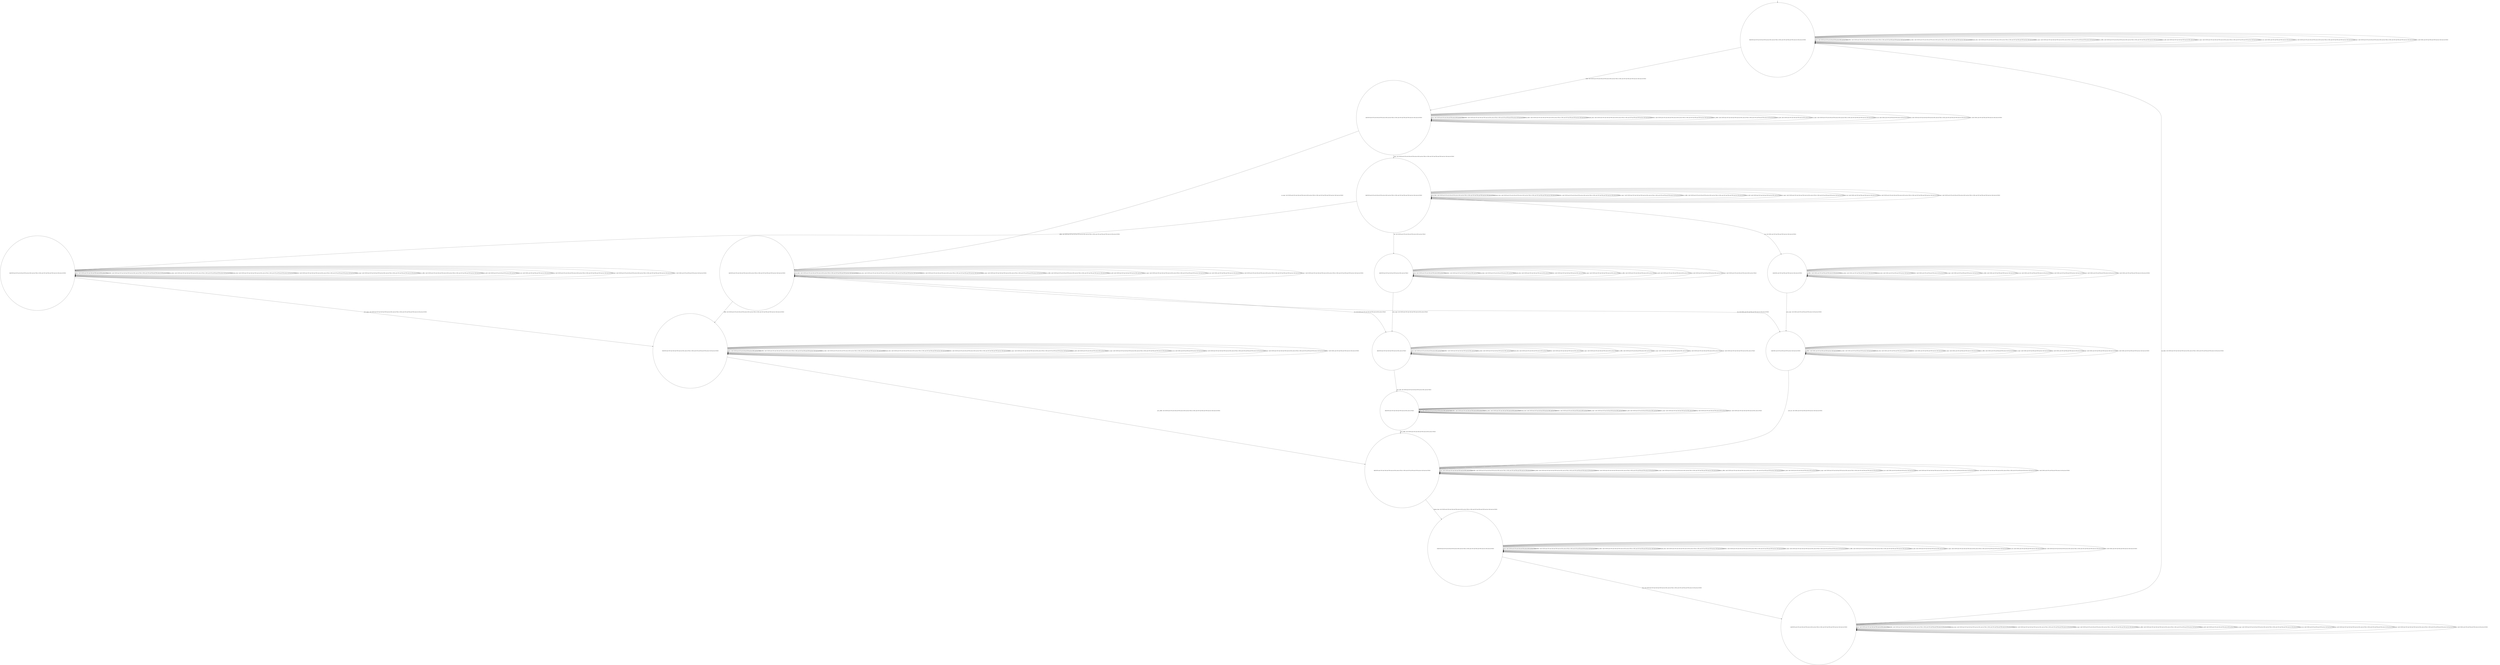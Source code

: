 digraph g {
	edge [lblstyle="above, sloped"];
	s0 [shape="circle" label="0@[((EUR and COF and CAP and TON and not DOL and not TEA) or (DOL and COF and TEA and TON and not CAP and not EUR))]"];
	s1 [shape="circle" label="1@[((EUR and COF and CAP and TON and not DOL and not TEA) or (DOL and COF and TEA and TON and not CAP and not EUR))]"];
	s2 [shape="circle" label="2@[((EUR and COF and CAP and TON and not DOL and not TEA) or (DOL and COF and TEA and TON and not CAP and not EUR))]"];
	s3 [shape="circle" label="3@[((EUR and COF and CAP and TON and not DOL and not TEA) or (DOL and COF and TEA and TON and not CAP and not EUR))]"];
	s4 [shape="circle" label="4@[((EUR and COF and CAP and TON and not DOL and not TEA))]"];
	s5 [shape="circle" label="5@[((EUR and COF and CAP and TON and not DOL and not TEA) or (DOL and COF and TEA and TON and not CAP and not EUR))]"];
	s6 [shape="circle" label="6@[((EUR and COF and CAP and TON and not DOL and not TEA))]"];
	s7 [shape="circle" label="7@[((EUR and COF and CAP and TON and not DOL and not TEA) or (DOL and COF and TEA and TON and not CAP and not EUR))]"];
	s8 [shape="circle" label="8@[((EUR and COF and CAP and TON and not DOL and not TEA) or (DOL and COF and TEA and TON and not CAP and not EUR))]"];
	s9 [shape="circle" label="9@[((EUR and COF and CAP and TON and not DOL and not TEA))]"];
	s10 [shape="circle" label="10@[((EUR and COF and CAP and TON and not DOL and not TEA) or (DOL and COF and TEA and TON and not CAP and not EUR))]"];
	s11 [shape="circle" label="11@[((EUR and COF and CAP and TON and not DOL and not TEA) or (DOL and COF and TEA and TON and not CAP and not EUR))]"];
	s12 [shape="circle" label="12@[((DOL and COF and TEA and TON and not CAP and not EUR))]"];
	s13 [shape="circle" label="13@[((DOL and COF and TEA and TON and not CAP and not EUR))]"];
	s0 -> s0 [label="cap / nok() [((EUR and COF and CAP and TON and not DOL and not TEA))]"];
	s0 -> s0 [label="coffee / nok() [((EUR and COF and CAP and TON and not DOL and not TEA) or (DOL and COF and TEA and TON and not CAP and not EUR))]"];
	s0 -> s0 [label="cup_taken / nok() [((EUR and COF and CAP and TON and not DOL and not TEA) or (DOL and COF and TEA and TON and not CAP and not EUR))]"];
	s0 -> s0 [label="display_done / nok() [((EUR and COF and CAP and TON and not DOL and not TEA) or (DOL and COF and TEA and TON and not CAP and not EUR))]"];
	s0 -> s1 [label="dollar / ok() [((EUR and COF and CAP and TON and not DOL and not TEA) or (DOL and COF and TEA and TON and not CAP and not EUR))]"];
	s0 -> s0 [label="no_sugar / nok() [((EUR and COF and CAP and TON and not DOL and not TEA) or (DOL and COF and TEA and TON and not CAP and not EUR))]"];
	s0 -> s0 [label="pour_coffee / nok() [((EUR and COF and CAP and TON and not DOL and not TEA) or (DOL and COF and TEA and TON and not CAP and not EUR))]"];
	s0 -> s0 [label="pour_milk / nok() [((EUR and COF and CAP and TON and not DOL and not TEA))]"];
	s0 -> s0 [label="pour_sugar / nok() [((EUR and COF and CAP and TON and not DOL and not TEA) or (DOL and COF and TEA and TON and not CAP and not EUR))]"];
	s0 -> s0 [label="pour_tea / nok() [((DOL and COF and TEA and TON and not CAP and not EUR))]"];
	s0 -> s0 [label="ring / nok() [((EUR and COF and CAP and TON and not DOL and not TEA) or (DOL and COF and TEA and TON and not CAP and not EUR))]"];
	s0 -> s0 [label="sugar / nok() [((EUR and COF and CAP and TON and not DOL and not TEA) or (DOL and COF and TEA and TON and not CAP and not EUR))]"];
	s0 -> s0 [label="tea / nok() [((DOL and COF and TEA and TON and not CAP and not EUR))]"];
	s1 -> s1 [label="cap / nok() [((EUR and COF and CAP and TON and not DOL and not TEA))]"];
	s1 -> s1 [label="coffee / nok() [((EUR and COF and CAP and TON and not DOL and not TEA) or (DOL and COF and TEA and TON and not CAP and not EUR))]"];
	s1 -> s1 [label="cup_taken / nok() [((EUR and COF and CAP and TON and not DOL and not TEA) or (DOL and COF and TEA and TON and not CAP and not EUR))]"];
	s1 -> s1 [label="display_done / nok() [((EUR and COF and CAP and TON and not DOL and not TEA) or (DOL and COF and TEA and TON and not CAP and not EUR))]"];
	s1 -> s1 [label="dollar / nok() [((EUR and COF and CAP and TON and not DOL and not TEA) or (DOL and COF and TEA and TON and not CAP and not EUR))]"];
	s1 -> s2 [label="no_sugar / ok() [((EUR and COF and CAP and TON and not DOL and not TEA) or (DOL and COF and TEA and TON and not CAP and not EUR))]"];
	s1 -> s1 [label="pour_coffee / nok() [((EUR and COF and CAP and TON and not DOL and not TEA) or (DOL and COF and TEA and TON and not CAP and not EUR))]"];
	s1 -> s1 [label="pour_milk / nok() [((EUR and COF and CAP and TON and not DOL and not TEA))]"];
	s1 -> s1 [label="pour_sugar / nok() [((EUR and COF and CAP and TON and not DOL and not TEA) or (DOL and COF and TEA and TON and not CAP and not EUR))]"];
	s1 -> s1 [label="pour_tea / nok() [((DOL and COF and TEA and TON and not CAP and not EUR))]"];
	s1 -> s1 [label="ring / nok() [((EUR and COF and CAP and TON and not DOL and not TEA) or (DOL and COF and TEA and TON and not CAP and not EUR))]"];
	s1 -> s3 [label="sugar / ok() [((EUR and COF and CAP and TON and not DOL and not TEA) or (DOL and COF and TEA and TON and not CAP and not EUR))]"];
	s1 -> s1 [label="tea / nok() [((DOL and COF and TEA and TON and not CAP and not EUR))]"];
	s2 -> s6 [label="cap / ok() [((EUR and COF and CAP and TON and not DOL and not TEA))]"];
	s2 -> s7 [label="coffee / ok() [((EUR and COF and CAP and TON and not DOL and not TEA) or (DOL and COF and TEA and TON and not CAP and not EUR))]"];
	s2 -> s2 [label="cup_taken / nok() [((EUR and COF and CAP and TON and not DOL and not TEA) or (DOL and COF and TEA and TON and not CAP and not EUR))]"];
	s2 -> s2 [label="display_done / nok() [((EUR and COF and CAP and TON and not DOL and not TEA) or (DOL and COF and TEA and TON and not CAP and not EUR))]"];
	s2 -> s2 [label="dollar / nok() [((EUR and COF and CAP and TON and not DOL and not TEA) or (DOL and COF and TEA and TON and not CAP and not EUR))]"];
	s2 -> s2 [label="no_sugar / nok() [((EUR and COF and CAP and TON and not DOL and not TEA) or (DOL and COF and TEA and TON and not CAP and not EUR))]"];
	s2 -> s2 [label="pour_coffee / nok() [((EUR and COF and CAP and TON and not DOL and not TEA) or (DOL and COF and TEA and TON and not CAP and not EUR))]"];
	s2 -> s2 [label="pour_milk / nok() [((EUR and COF and CAP and TON and not DOL and not TEA))]"];
	s2 -> s2 [label="pour_sugar / nok() [((EUR and COF and CAP and TON and not DOL and not TEA) or (DOL and COF and TEA and TON and not CAP and not EUR))]"];
	s2 -> s2 [label="pour_tea / nok() [((DOL and COF and TEA and TON and not CAP and not EUR))]"];
	s2 -> s2 [label="ring / nok() [((EUR and COF and CAP and TON and not DOL and not TEA) or (DOL and COF and TEA and TON and not CAP and not EUR))]"];
	s2 -> s2 [label="sugar / void() [((EUR and COF and CAP and TON and not DOL and not TEA) or (DOL and COF and TEA and TON and not CAP and not EUR))]"];
	s2 -> s13 [label="tea / ok() [((DOL and COF and TEA and TON and not CAP and not EUR))]"];
	s3 -> s4 [label="cap / ok() [((EUR and COF and CAP and TON and not DOL and not TEA))]"];
	s3 -> s5 [label="coffee / ok() [((EUR and COF and CAP and TON and not DOL and not TEA) or (DOL and COF and TEA and TON and not CAP and not EUR))]"];
	s3 -> s3 [label="cup_taken / nok() [((EUR and COF and CAP and TON and not DOL and not TEA) or (DOL and COF and TEA and TON and not CAP and not EUR))]"];
	s3 -> s3 [label="display_done / nok() [((EUR and COF and CAP and TON and not DOL and not TEA) or (DOL and COF and TEA and TON and not CAP and not EUR))]"];
	s3 -> s3 [label="dollar / nok() [((EUR and COF and CAP and TON and not DOL and not TEA) or (DOL and COF and TEA and TON and not CAP and not EUR))]"];
	s3 -> s3 [label="no_sugar / void() [((EUR and COF and CAP and TON and not DOL and not TEA) or (DOL and COF and TEA and TON and not CAP and not EUR))]"];
	s3 -> s3 [label="pour_coffee / nok() [((EUR and COF and CAP and TON and not DOL and not TEA) or (DOL and COF and TEA and TON and not CAP and not EUR))]"];
	s3 -> s3 [label="pour_milk / nok() [((EUR and COF and CAP and TON and not DOL and not TEA))]"];
	s3 -> s3 [label="pour_sugar / nok() [((EUR and COF and CAP and TON and not DOL and not TEA) or (DOL and COF and TEA and TON and not CAP and not EUR))]"];
	s3 -> s3 [label="pour_tea / nok() [((DOL and COF and TEA and TON and not CAP and not EUR))]"];
	s3 -> s3 [label="ring / nok() [((EUR and COF and CAP and TON and not DOL and not TEA) or (DOL and COF and TEA and TON and not CAP and not EUR))]"];
	s3 -> s3 [label="sugar / nok() [((EUR and COF and CAP and TON and not DOL and not TEA) or (DOL and COF and TEA and TON and not CAP and not EUR))]"];
	s3 -> s12 [label="tea / ok() [((DOL and COF and TEA and TON and not CAP and not EUR))]"];
	s4 -> s4 [label="cap / nok() [((EUR and COF and CAP and TON and not DOL and not TEA))]"];
	s4 -> s4 [label="coffee / void() [((EUR and COF and CAP and TON and not DOL and not TEA))]"];
	s4 -> s4 [label="cup_taken / nok() [((EUR and COF and CAP and TON and not DOL and not TEA))]"];
	s4 -> s4 [label="display_done / nok() [((EUR and COF and CAP and TON and not DOL and not TEA))]"];
	s4 -> s4 [label="dollar / nok() [((EUR and COF and CAP and TON and not DOL and not TEA))]"];
	s4 -> s4 [label="no_sugar / nok() [((EUR and COF and CAP and TON and not DOL and not TEA))]"];
	s4 -> s4 [label="pour_coffee / nok() [((EUR and COF and CAP and TON and not DOL and not TEA))]"];
	s4 -> s4 [label="pour_milk / nok() [((EUR and COF and CAP and TON and not DOL and not TEA))]"];
	s4 -> s6 [label="pour_sugar / ok() [((EUR and COF and CAP and TON and not DOL and not TEA))]"];
	s4 -> s4 [label="ring / nok() [((EUR and COF and CAP and TON and not DOL and not TEA))]"];
	s4 -> s4 [label="sugar / nok() [((EUR and COF and CAP and TON and not DOL and not TEA))]"];
	s5 -> s5 [label="cap / void() [((EUR and COF and CAP and TON and not DOL and not TEA))]"];
	s5 -> s5 [label="coffee / nok() [((EUR and COF and CAP and TON and not DOL and not TEA) or (DOL and COF and TEA and TON and not CAP and not EUR))]"];
	s5 -> s5 [label="cup_taken / nok() [((EUR and COF and CAP and TON and not DOL and not TEA) or (DOL and COF and TEA and TON and not CAP and not EUR))]"];
	s5 -> s5 [label="display_done / nok() [((EUR and COF and CAP and TON and not DOL and not TEA) or (DOL and COF and TEA and TON and not CAP and not EUR))]"];
	s5 -> s5 [label="dollar / nok() [((EUR and COF and CAP and TON and not DOL and not TEA) or (DOL and COF and TEA and TON and not CAP and not EUR))]"];
	s5 -> s5 [label="no_sugar / nok() [((EUR and COF and CAP and TON and not DOL and not TEA) or (DOL and COF and TEA and TON and not CAP and not EUR))]"];
	s5 -> s5 [label="pour_coffee / nok() [((EUR and COF and CAP and TON and not DOL and not TEA) or (DOL and COF and TEA and TON and not CAP and not EUR))]"];
	s5 -> s5 [label="pour_milk / nok() [((EUR and COF and CAP and TON and not DOL and not TEA))]"];
	s5 -> s7 [label="pour_sugar / ok() [((EUR and COF and CAP and TON and not DOL and not TEA) or (DOL and COF and TEA and TON and not CAP and not EUR))]"];
	s5 -> s5 [label="pour_tea / nok() [((DOL and COF and TEA and TON and not CAP and not EUR))]"];
	s5 -> s5 [label="ring / nok() [((EUR and COF and CAP and TON and not DOL and not TEA) or (DOL and COF and TEA and TON and not CAP and not EUR))]"];
	s5 -> s5 [label="sugar / nok() [((EUR and COF and CAP and TON and not DOL and not TEA) or (DOL and COF and TEA and TON and not CAP and not EUR))]"];
	s5 -> s5 [label="tea / void() [((DOL and COF and TEA and TON and not CAP and not EUR))]"];
	s6 -> s6 [label="cap / nok() [((EUR and COF and CAP and TON and not DOL and not TEA))]"];
	s6 -> s6 [label="coffee / void() [((EUR and COF and CAP and TON and not DOL and not TEA))]"];
	s6 -> s6 [label="cup_taken / nok() [((EUR and COF and CAP and TON and not DOL and not TEA))]"];
	s6 -> s6 [label="display_done / nok() [((EUR and COF and CAP and TON and not DOL and not TEA))]"];
	s6 -> s6 [label="dollar / nok() [((EUR and COF and CAP and TON and not DOL and not TEA))]"];
	s6 -> s6 [label="no_sugar / nok() [((EUR and COF and CAP and TON and not DOL and not TEA))]"];
	s6 -> s6 [label="pour_coffee / nok() [((EUR and COF and CAP and TON and not DOL and not TEA))]"];
	s6 -> s9 [label="pour_milk / ok() [((EUR and COF and CAP and TON and not DOL and not TEA))]"];
	s6 -> s6 [label="pour_sugar / nok() [((EUR and COF and CAP and TON and not DOL and not TEA))]"];
	s6 -> s6 [label="ring / nok() [((EUR and COF and CAP and TON and not DOL and not TEA))]"];
	s6 -> s6 [label="sugar / nok() [((EUR and COF and CAP and TON and not DOL and not TEA))]"];
	s7 -> s7 [label="cap / void() [((EUR and COF and CAP and TON and not DOL and not TEA))]"];
	s7 -> s7 [label="coffee / nok() [((EUR and COF and CAP and TON and not DOL and not TEA) or (DOL and COF and TEA and TON and not CAP and not EUR))]"];
	s7 -> s7 [label="cup_taken / nok() [((EUR and COF and CAP and TON and not DOL and not TEA) or (DOL and COF and TEA and TON and not CAP and not EUR))]"];
	s7 -> s7 [label="display_done / nok() [((EUR and COF and CAP and TON and not DOL and not TEA) or (DOL and COF and TEA and TON and not CAP and not EUR))]"];
	s7 -> s7 [label="dollar / nok() [((EUR and COF and CAP and TON and not DOL and not TEA) or (DOL and COF and TEA and TON and not CAP and not EUR))]"];
	s7 -> s7 [label="no_sugar / nok() [((EUR and COF and CAP and TON and not DOL and not TEA) or (DOL and COF and TEA and TON and not CAP and not EUR))]"];
	s7 -> s8 [label="pour_coffee / ok() [((EUR and COF and CAP and TON and not DOL and not TEA) or (DOL and COF and TEA and TON and not CAP and not EUR))]"];
	s7 -> s7 [label="pour_milk / nok() [((EUR and COF and CAP and TON and not DOL and not TEA))]"];
	s7 -> s7 [label="pour_sugar / nok() [((EUR and COF and CAP and TON and not DOL and not TEA) or (DOL and COF and TEA and TON and not CAP and not EUR))]"];
	s7 -> s7 [label="pour_tea / nok() [((DOL and COF and TEA and TON and not CAP and not EUR))]"];
	s7 -> s7 [label="ring / nok() [((EUR and COF and CAP and TON and not DOL and not TEA) or (DOL and COF and TEA and TON and not CAP and not EUR))]"];
	s7 -> s7 [label="sugar / nok() [((EUR and COF and CAP and TON and not DOL and not TEA) or (DOL and COF and TEA and TON and not CAP and not EUR))]"];
	s7 -> s7 [label="tea / void() [((DOL and COF and TEA and TON and not CAP and not EUR))]"];
	s8 -> s8 [label="cap / nok() [((EUR and COF and CAP and TON and not DOL and not TEA))]"];
	s8 -> s8 [label="coffee / nok() [((EUR and COF and CAP and TON and not DOL and not TEA) or (DOL and COF and TEA and TON and not CAP and not EUR))]"];
	s8 -> s8 [label="cup_taken / nok() [((EUR and COF and CAP and TON and not DOL and not TEA) or (DOL and COF and TEA and TON and not CAP and not EUR))]"];
	s8 -> s10 [label="display_done / ok() [((EUR and COF and CAP and TON and not DOL and not TEA) or (DOL and COF and TEA and TON and not CAP and not EUR))]"];
	s8 -> s8 [label="dollar / nok() [((EUR and COF and CAP and TON and not DOL and not TEA) or (DOL and COF and TEA and TON and not CAP and not EUR))]"];
	s8 -> s8 [label="no_sugar / nok() [((EUR and COF and CAP and TON and not DOL and not TEA) or (DOL and COF and TEA and TON and not CAP and not EUR))]"];
	s8 -> s8 [label="pour_coffee / nok() [((EUR and COF and CAP and TON and not DOL and not TEA) or (DOL and COF and TEA and TON and not CAP and not EUR))]"];
	s8 -> s8 [label="pour_milk / nok() [((EUR and COF and CAP and TON and not DOL and not TEA))]"];
	s8 -> s8 [label="pour_sugar / nok() [((EUR and COF and CAP and TON and not DOL and not TEA) or (DOL and COF and TEA and TON and not CAP and not EUR))]"];
	s8 -> s8 [label="pour_tea / nok() [((DOL and COF and TEA and TON and not CAP and not EUR))]"];
	s8 -> s8 [label="ring / nok() [((EUR and COF and CAP and TON and not DOL and not TEA) or (DOL and COF and TEA and TON and not CAP and not EUR))]"];
	s8 -> s8 [label="sugar / nok() [((EUR and COF and CAP and TON and not DOL and not TEA) or (DOL and COF and TEA and TON and not CAP and not EUR))]"];
	s8 -> s8 [label="tea / nok() [((DOL and COF and TEA and TON and not CAP and not EUR))]"];
	s9 -> s9 [label="cap / nok() [((EUR and COF and CAP and TON and not DOL and not TEA))]"];
	s9 -> s9 [label="coffee / nok() [((EUR and COF and CAP and TON and not DOL and not TEA))]"];
	s9 -> s9 [label="cup_taken / nok() [((EUR and COF and CAP and TON and not DOL and not TEA))]"];
	s9 -> s9 [label="display_done / nok() [((EUR and COF and CAP and TON and not DOL and not TEA))]"];
	s9 -> s9 [label="dollar / nok() [((EUR and COF and CAP and TON and not DOL and not TEA))]"];
	s9 -> s9 [label="no_sugar / nok() [((EUR and COF and CAP and TON and not DOL and not TEA))]"];
	s9 -> s8 [label="pour_coffee / ok() [((EUR and COF and CAP and TON and not DOL and not TEA))]"];
	s9 -> s9 [label="pour_milk / nok() [((EUR and COF and CAP and TON and not DOL and not TEA))]"];
	s9 -> s9 [label="pour_sugar / nok() [((EUR and COF and CAP and TON and not DOL and not TEA))]"];
	s9 -> s9 [label="ring / nok() [((EUR and COF and CAP and TON and not DOL and not TEA))]"];
	s9 -> s9 [label="sugar / nok() [((EUR and COF and CAP and TON and not DOL and not TEA))]"];
	s10 -> s10 [label="cap / nok() [((EUR and COF and CAP and TON and not DOL and not TEA))]"];
	s10 -> s10 [label="coffee / nok() [((EUR and COF and CAP and TON and not DOL and not TEA) or (DOL and COF and TEA and TON and not CAP and not EUR))]"];
	s10 -> s10 [label="cup_taken / nok() [((EUR and COF and CAP and TON and not DOL and not TEA) or (DOL and COF and TEA and TON and not CAP and not EUR))]"];
	s10 -> s10 [label="display_done / nok() [((EUR and COF and CAP and TON and not DOL and not TEA) or (DOL and COF and TEA and TON and not CAP and not EUR))]"];
	s10 -> s10 [label="dollar / nok() [((EUR and COF and CAP and TON and not DOL and not TEA) or (DOL and COF and TEA and TON and not CAP and not EUR))]"];
	s10 -> s10 [label="no_sugar / nok() [((EUR and COF and CAP and TON and not DOL and not TEA) or (DOL and COF and TEA and TON and not CAP and not EUR))]"];
	s10 -> s10 [label="pour_coffee / nok() [((EUR and COF and CAP and TON and not DOL and not TEA) or (DOL and COF and TEA and TON and not CAP and not EUR))]"];
	s10 -> s10 [label="pour_milk / nok() [((EUR and COF and CAP and TON and not DOL and not TEA))]"];
	s10 -> s10 [label="pour_sugar / nok() [((EUR and COF and CAP and TON and not DOL and not TEA) or (DOL and COF and TEA and TON and not CAP and not EUR))]"];
	s10 -> s10 [label="pour_tea / nok() [((DOL and COF and TEA and TON and not CAP and not EUR))]"];
	s10 -> s11 [label="ring / ok() [((EUR and COF and CAP and TON and not DOL and not TEA) or (DOL and COF and TEA and TON and not CAP and not EUR))]"];
	s10 -> s10 [label="sugar / nok() [((EUR and COF and CAP and TON and not DOL and not TEA) or (DOL and COF and TEA and TON and not CAP and not EUR))]"];
	s10 -> s10 [label="tea / nok() [((DOL and COF and TEA and TON and not CAP and not EUR))]"];
	s11 -> s11 [label="cap / nok() [((EUR and COF and CAP and TON and not DOL and not TEA))]"];
	s11 -> s11 [label="coffee / nok() [((EUR and COF and CAP and TON and not DOL and not TEA) or (DOL and COF and TEA and TON and not CAP and not EUR))]"];
	s11 -> s0 [label="cup_taken / ok() [((EUR and COF and CAP and TON and not DOL and not TEA) or (DOL and COF and TEA and TON and not CAP and not EUR))]"];
	s11 -> s11 [label="display_done / nok() [((EUR and COF and CAP and TON and not DOL and not TEA) or (DOL and COF and TEA and TON and not CAP and not EUR))]"];
	s11 -> s11 [label="dollar / nok() [((EUR and COF and CAP and TON and not DOL and not TEA) or (DOL and COF and TEA and TON and not CAP and not EUR))]"];
	s11 -> s11 [label="no_sugar / nok() [((EUR and COF and CAP and TON and not DOL and not TEA) or (DOL and COF and TEA and TON and not CAP and not EUR))]"];
	s11 -> s11 [label="pour_coffee / nok() [((EUR and COF and CAP and TON and not DOL and not TEA) or (DOL and COF and TEA and TON and not CAP and not EUR))]"];
	s11 -> s11 [label="pour_milk / nok() [((EUR and COF and CAP and TON and not DOL and not TEA))]"];
	s11 -> s11 [label="pour_sugar / nok() [((EUR and COF and CAP and TON and not DOL and not TEA) or (DOL and COF and TEA and TON and not CAP and not EUR))]"];
	s11 -> s11 [label="pour_tea / nok() [((DOL and COF and TEA and TON and not CAP and not EUR))]"];
	s11 -> s11 [label="ring / nok() [((EUR and COF and CAP and TON and not DOL and not TEA) or (DOL and COF and TEA and TON and not CAP and not EUR))]"];
	s11 -> s11 [label="sugar / nok() [((EUR and COF and CAP and TON and not DOL and not TEA) or (DOL and COF and TEA and TON and not CAP and not EUR))]"];
	s11 -> s11 [label="tea / nok() [((DOL and COF and TEA and TON and not CAP and not EUR))]"];
	s12 -> s12 [label="coffee / void() [((DOL and COF and TEA and TON and not CAP and not EUR))]"];
	s12 -> s12 [label="cup_taken / nok() [((DOL and COF and TEA and TON and not CAP and not EUR))]"];
	s12 -> s12 [label="display_done / nok() [((DOL and COF and TEA and TON and not CAP and not EUR))]"];
	s12 -> s12 [label="dollar / nok() [((DOL and COF and TEA and TON and not CAP and not EUR))]"];
	s12 -> s12 [label="no_sugar / nok() [((DOL and COF and TEA and TON and not CAP and not EUR))]"];
	s12 -> s12 [label="pour_coffee / nok() [((DOL and COF and TEA and TON and not CAP and not EUR))]"];
	s12 -> s13 [label="pour_sugar / ok() [((DOL and COF and TEA and TON and not CAP and not EUR))]"];
	s12 -> s12 [label="pour_tea / nok() [((DOL and COF and TEA and TON and not CAP and not EUR))]"];
	s12 -> s12 [label="ring / nok() [((DOL and COF and TEA and TON and not CAP and not EUR))]"];
	s12 -> s12 [label="sugar / nok() [((DOL and COF and TEA and TON and not CAP and not EUR))]"];
	s12 -> s12 [label="tea / nok() [((DOL and COF and TEA and TON and not CAP and not EUR))]"];
	s13 -> s13 [label="coffee / void() [((DOL and COF and TEA and TON and not CAP and not EUR))]"];
	s13 -> s13 [label="cup_taken / nok() [((DOL and COF and TEA and TON and not CAP and not EUR))]"];
	s13 -> s13 [label="display_done / nok() [((DOL and COF and TEA and TON and not CAP and not EUR))]"];
	s13 -> s13 [label="dollar / nok() [((DOL and COF and TEA and TON and not CAP and not EUR))]"];
	s13 -> s13 [label="no_sugar / nok() [((DOL and COF and TEA and TON and not CAP and not EUR))]"];
	s13 -> s13 [label="pour_coffee / nok() [((DOL and COF and TEA and TON and not CAP and not EUR))]"];
	s13 -> s13 [label="pour_sugar / nok() [((DOL and COF and TEA and TON and not CAP and not EUR))]"];
	s13 -> s8 [label="pour_tea / ok() [((DOL and COF and TEA and TON and not CAP and not EUR))]"];
	s13 -> s13 [label="ring / nok() [((DOL and COF and TEA and TON and not CAP and not EUR))]"];
	s13 -> s13 [label="sugar / nok() [((DOL and COF and TEA and TON and not CAP and not EUR))]"];
	s13 -> s13 [label="tea / nok() [((DOL and COF and TEA and TON and not CAP and not EUR))]"];
	__start0 [label="" shape="none" width="0" height="0"];
	__start0 -> s0;
}